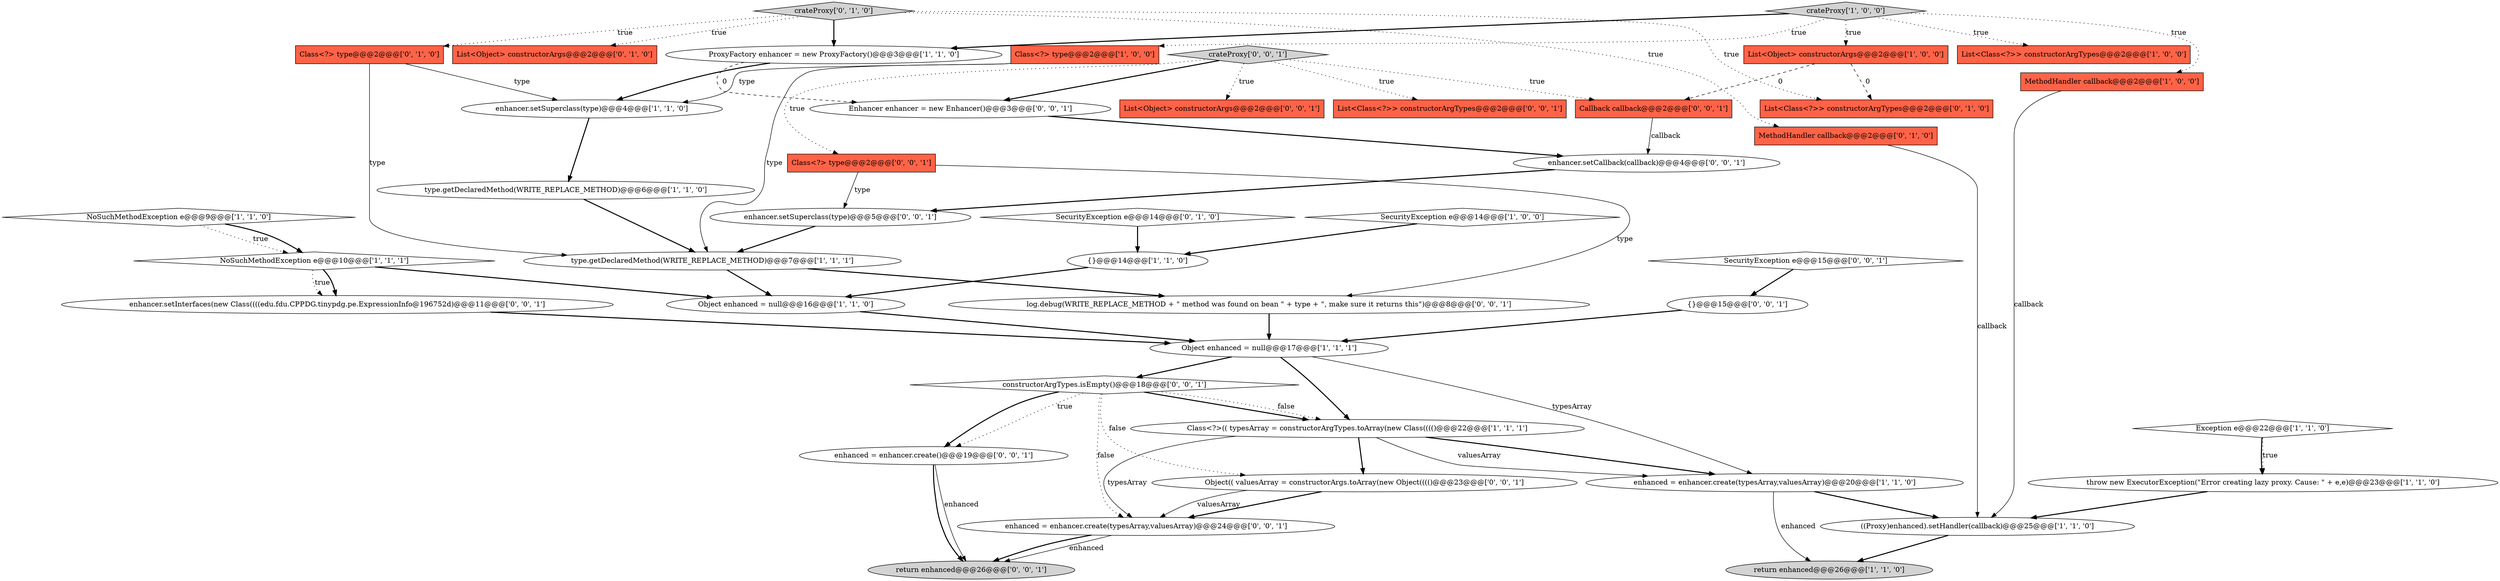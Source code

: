 digraph {
39 [style = filled, label = "SecurityException e@@@15@@@['0', '0', '1']", fillcolor = white, shape = diamond image = "AAA0AAABBB3BBB"];
29 [style = filled, label = "enhancer.setInterfaces(new Class((((edu.fdu.CPPDG.tinypdg.pe.ExpressionInfo@196752d)@@@11@@@['0', '0', '1']", fillcolor = white, shape = ellipse image = "AAA0AAABBB3BBB"];
27 [style = filled, label = "enhancer.setSuperclass(type)@@@5@@@['0', '0', '1']", fillcolor = white, shape = ellipse image = "AAA0AAABBB3BBB"];
15 [style = filled, label = "MethodHandler callback@@@2@@@['1', '0', '0']", fillcolor = tomato, shape = box image = "AAA0AAABBB1BBB"];
4 [style = filled, label = "Object enhanced = null@@@16@@@['1', '1', '0']", fillcolor = white, shape = ellipse image = "AAA0AAABBB1BBB"];
28 [style = filled, label = "{}@@@15@@@['0', '0', '1']", fillcolor = white, shape = ellipse image = "AAA0AAABBB3BBB"];
8 [style = filled, label = "Class<?> type@@@2@@@['1', '0', '0']", fillcolor = tomato, shape = box image = "AAA0AAABBB1BBB"];
26 [style = filled, label = "List<Class<?>> constructorArgTypes@@@2@@@['0', '1', '0']", fillcolor = tomato, shape = box image = "AAA1AAABBB2BBB"];
35 [style = filled, label = "Object(( valuesArray = constructorArgs.toArray(new Object(((()@@@23@@@['0', '0', '1']", fillcolor = white, shape = ellipse image = "AAA0AAABBB3BBB"];
38 [style = filled, label = "crateProxy['0', '0', '1']", fillcolor = lightgray, shape = diamond image = "AAA0AAABBB3BBB"];
11 [style = filled, label = "enhancer.setSuperclass(type)@@@4@@@['1', '1', '0']", fillcolor = white, shape = ellipse image = "AAA0AAABBB1BBB"];
36 [style = filled, label = "List<Object> constructorArgs@@@2@@@['0', '0', '1']", fillcolor = tomato, shape = box image = "AAA0AAABBB3BBB"];
3 [style = filled, label = "ProxyFactory enhancer = new ProxyFactory()@@@3@@@['1', '1', '0']", fillcolor = white, shape = ellipse image = "AAA0AAABBB1BBB"];
7 [style = filled, label = "throw new ExecutorException(\"Error creating lazy proxy. Cause: \" + e,e)@@@23@@@['1', '1', '0']", fillcolor = white, shape = ellipse image = "AAA0AAABBB1BBB"];
32 [style = filled, label = "Class<?> type@@@2@@@['0', '0', '1']", fillcolor = tomato, shape = box image = "AAA0AAABBB3BBB"];
10 [style = filled, label = "crateProxy['1', '0', '0']", fillcolor = lightgray, shape = diamond image = "AAA0AAABBB1BBB"];
5 [style = filled, label = "type.getDeclaredMethod(WRITE_REPLACE_METHOD)@@@6@@@['1', '1', '0']", fillcolor = white, shape = ellipse image = "AAA0AAABBB1BBB"];
1 [style = filled, label = "type.getDeclaredMethod(WRITE_REPLACE_METHOD)@@@7@@@['1', '1', '1']", fillcolor = white, shape = ellipse image = "AAA0AAABBB1BBB"];
20 [style = filled, label = "{}@@@14@@@['1', '1', '0']", fillcolor = white, shape = ellipse image = "AAA0AAABBB1BBB"];
21 [style = filled, label = "List<Object> constructorArgs@@@2@@@['0', '1', '0']", fillcolor = tomato, shape = box image = "AAA0AAABBB2BBB"];
24 [style = filled, label = "SecurityException e@@@14@@@['0', '1', '0']", fillcolor = white, shape = diamond image = "AAA0AAABBB2BBB"];
19 [style = filled, label = "List<Object> constructorArgs@@@2@@@['1', '0', '0']", fillcolor = tomato, shape = box image = "AAA1AAABBB1BBB"];
43 [style = filled, label = "enhancer.setCallback(callback)@@@4@@@['0', '0', '1']", fillcolor = white, shape = ellipse image = "AAA0AAABBB3BBB"];
22 [style = filled, label = "crateProxy['0', '1', '0']", fillcolor = lightgray, shape = diamond image = "AAA0AAABBB2BBB"];
13 [style = filled, label = "List<Class<?>> constructorArgTypes@@@2@@@['1', '0', '0']", fillcolor = tomato, shape = box image = "AAA0AAABBB1BBB"];
16 [style = filled, label = "SecurityException e@@@14@@@['1', '0', '0']", fillcolor = white, shape = diamond image = "AAA0AAABBB1BBB"];
37 [style = filled, label = "enhanced = enhancer.create()@@@19@@@['0', '0', '1']", fillcolor = white, shape = ellipse image = "AAA0AAABBB3BBB"];
41 [style = filled, label = "Enhancer enhancer = new Enhancer()@@@3@@@['0', '0', '1']", fillcolor = white, shape = ellipse image = "AAA0AAABBB3BBB"];
12 [style = filled, label = "((Proxy)enhanced).setHandler(callback)@@@25@@@['1', '1', '0']", fillcolor = white, shape = ellipse image = "AAA0AAABBB1BBB"];
2 [style = filled, label = "NoSuchMethodException e@@@10@@@['1', '1', '1']", fillcolor = white, shape = diamond image = "AAA0AAABBB1BBB"];
17 [style = filled, label = "return enhanced@@@26@@@['1', '1', '0']", fillcolor = lightgray, shape = ellipse image = "AAA0AAABBB1BBB"];
42 [style = filled, label = "log.debug(WRITE_REPLACE_METHOD + \" method was found on bean \" + type + \", make sure it returns this\")@@@8@@@['0', '0', '1']", fillcolor = white, shape = ellipse image = "AAA0AAABBB3BBB"];
18 [style = filled, label = "Exception e@@@22@@@['1', '1', '0']", fillcolor = white, shape = diamond image = "AAA0AAABBB1BBB"];
33 [style = filled, label = "constructorArgTypes.isEmpty()@@@18@@@['0', '0', '1']", fillcolor = white, shape = diamond image = "AAA0AAABBB3BBB"];
9 [style = filled, label = "Object enhanced = null@@@17@@@['1', '1', '1']", fillcolor = white, shape = ellipse image = "AAA0AAABBB1BBB"];
14 [style = filled, label = "NoSuchMethodException e@@@9@@@['1', '1', '0']", fillcolor = white, shape = diamond image = "AAA0AAABBB1BBB"];
30 [style = filled, label = "List<Class<?>> constructorArgTypes@@@2@@@['0', '0', '1']", fillcolor = tomato, shape = box image = "AAA0AAABBB3BBB"];
31 [style = filled, label = "enhanced = enhancer.create(typesArray,valuesArray)@@@24@@@['0', '0', '1']", fillcolor = white, shape = ellipse image = "AAA0AAABBB3BBB"];
34 [style = filled, label = "return enhanced@@@26@@@['0', '0', '1']", fillcolor = lightgray, shape = ellipse image = "AAA0AAABBB3BBB"];
23 [style = filled, label = "Class<?> type@@@2@@@['0', '1', '0']", fillcolor = tomato, shape = box image = "AAA0AAABBB2BBB"];
6 [style = filled, label = "enhanced = enhancer.create(typesArray,valuesArray)@@@20@@@['1', '1', '0']", fillcolor = white, shape = ellipse image = "AAA0AAABBB1BBB"];
25 [style = filled, label = "MethodHandler callback@@@2@@@['0', '1', '0']", fillcolor = tomato, shape = box image = "AAA0AAABBB2BBB"];
0 [style = filled, label = "Class<?>(( typesArray = constructorArgTypes.toArray(new Class(((()@@@22@@@['1', '1', '1']", fillcolor = white, shape = ellipse image = "AAA0AAABBB1BBB"];
40 [style = filled, label = "Callback callback@@@2@@@['0', '0', '1']", fillcolor = tomato, shape = box image = "AAA0AAABBB3BBB"];
8->11 [style = solid, label="type"];
22->21 [style = dotted, label="true"];
15->12 [style = solid, label="callback"];
4->9 [style = bold, label=""];
35->31 [style = bold, label=""];
14->2 [style = dotted, label="true"];
1->4 [style = bold, label=""];
37->34 [style = solid, label="enhanced"];
31->34 [style = solid, label="enhanced"];
9->6 [style = solid, label="typesArray"];
27->1 [style = bold, label=""];
18->7 [style = dotted, label="true"];
10->8 [style = dotted, label="true"];
9->0 [style = bold, label=""];
22->23 [style = dotted, label="true"];
32->27 [style = solid, label="type"];
2->29 [style = dotted, label="true"];
0->6 [style = bold, label=""];
7->12 [style = bold, label=""];
9->33 [style = bold, label=""];
29->9 [style = bold, label=""];
12->17 [style = bold, label=""];
0->6 [style = solid, label="valuesArray"];
42->9 [style = bold, label=""];
3->11 [style = bold, label=""];
22->25 [style = dotted, label="true"];
28->9 [style = bold, label=""];
10->3 [style = bold, label=""];
1->42 [style = bold, label=""];
38->32 [style = dotted, label="true"];
38->41 [style = bold, label=""];
35->31 [style = solid, label="valuesArray"];
2->4 [style = bold, label=""];
39->28 [style = bold, label=""];
31->34 [style = bold, label=""];
20->4 [style = bold, label=""];
25->12 [style = solid, label="callback"];
24->20 [style = bold, label=""];
33->0 [style = bold, label=""];
22->3 [style = bold, label=""];
10->15 [style = dotted, label="true"];
38->30 [style = dotted, label="true"];
5->1 [style = bold, label=""];
11->5 [style = bold, label=""];
32->42 [style = solid, label="type"];
19->26 [style = dashed, label="0"];
6->17 [style = solid, label="enhanced"];
10->13 [style = dotted, label="true"];
22->26 [style = dotted, label="true"];
10->19 [style = dotted, label="true"];
0->31 [style = solid, label="typesArray"];
37->34 [style = bold, label=""];
43->27 [style = bold, label=""];
23->1 [style = solid, label="type"];
0->35 [style = bold, label=""];
33->31 [style = dotted, label="false"];
33->0 [style = dotted, label="false"];
40->43 [style = solid, label="callback"];
14->2 [style = bold, label=""];
8->1 [style = solid, label="type"];
18->7 [style = bold, label=""];
33->37 [style = bold, label=""];
2->29 [style = bold, label=""];
16->20 [style = bold, label=""];
33->37 [style = dotted, label="true"];
41->43 [style = bold, label=""];
33->35 [style = dotted, label="false"];
3->41 [style = dashed, label="0"];
19->40 [style = dashed, label="0"];
38->36 [style = dotted, label="true"];
38->40 [style = dotted, label="true"];
23->11 [style = solid, label="type"];
6->12 [style = bold, label=""];
}
